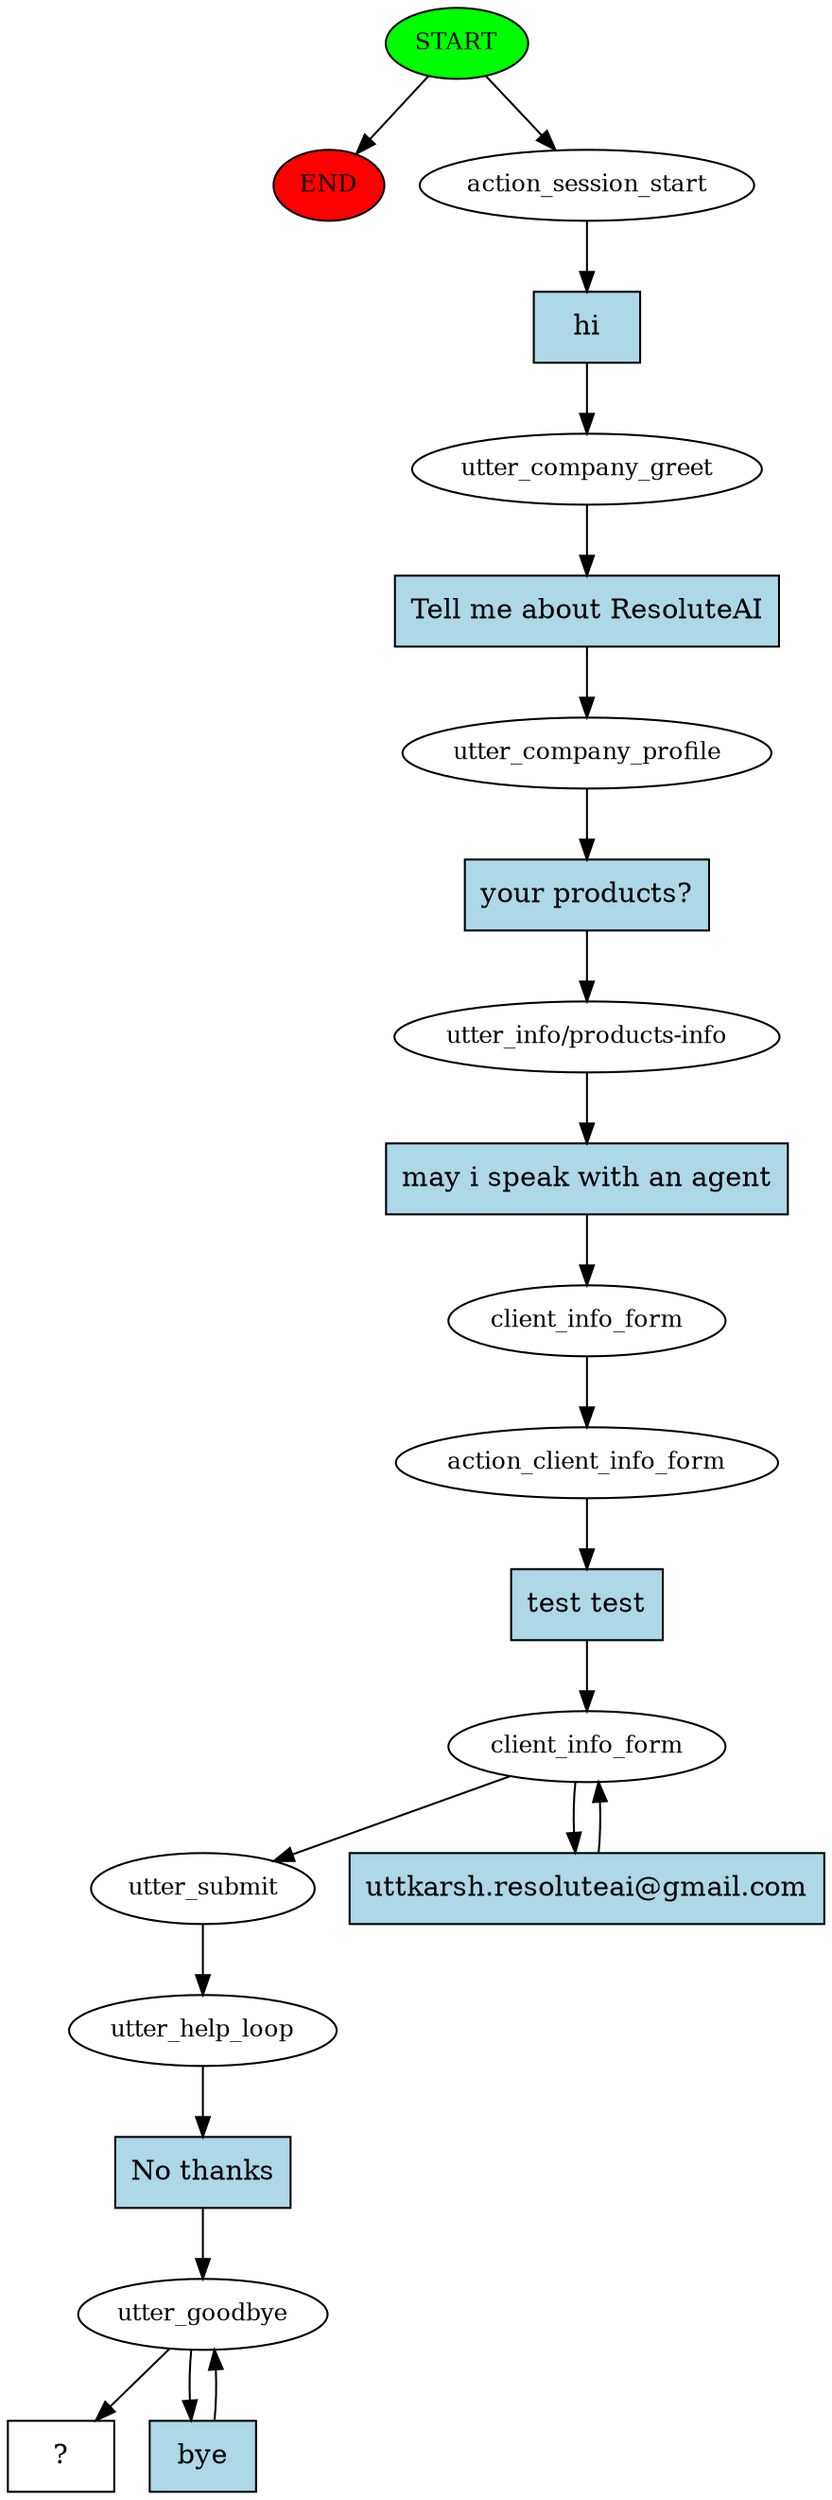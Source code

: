 digraph  {
0 [class="start active", fillcolor=green, fontsize=12, label=START, style=filled];
"-1" [class=end, fillcolor=red, fontsize=12, label=END, style=filled];
1 [class=active, fontsize=12, label=action_session_start];
2 [class=active, fontsize=12, label=utter_company_greet];
3 [class=active, fontsize=12, label=utter_company_profile];
4 [class=active, fontsize=12, label="utter_info/products-info"];
5 [class=active, fontsize=12, label=client_info_form];
6 [class=active, fontsize=12, label=action_client_info_form];
7 [class=active, fontsize=12, label=client_info_form];
10 [class=active, fontsize=12, label=utter_submit];
11 [class=active, fontsize=12, label=utter_help_loop];
12 [class=active, fontsize=12, label=utter_goodbye];
14 [class="intent dashed active", label="  ?  ", shape=rect];
15 [class="intent active", fillcolor=lightblue, label=hi, shape=rect, style=filled];
16 [class="intent active", fillcolor=lightblue, label="Tell me about ResoluteAI", shape=rect, style=filled];
17 [class="intent active", fillcolor=lightblue, label="your products?", shape=rect, style=filled];
18 [class="intent active", fillcolor=lightblue, label="may i speak with an agent", shape=rect, style=filled];
19 [class="intent active", fillcolor=lightblue, label="test test", shape=rect, style=filled];
20 [class="intent active", fillcolor=lightblue, label="uttkarsh.resoluteai@gmail.com", shape=rect, style=filled];
21 [class="intent active", fillcolor=lightblue, label="No thanks", shape=rect, style=filled];
22 [class="intent active", fillcolor=lightblue, label=bye, shape=rect, style=filled];
0 -> "-1"  [class="", key=NONE, label=""];
0 -> 1  [class=active, key=NONE, label=""];
1 -> 15  [class=active, key=0];
2 -> 16  [class=active, key=0];
3 -> 17  [class=active, key=0];
4 -> 18  [class=active, key=0];
5 -> 6  [class=active, key=NONE, label=""];
6 -> 19  [class=active, key=0];
7 -> 10  [class=active, key=NONE, label=""];
7 -> 20  [class=active, key=0];
10 -> 11  [class=active, key=NONE, label=""];
11 -> 21  [class=active, key=0];
12 -> 14  [class=active, key=NONE, label=""];
12 -> 22  [class=active, key=0];
15 -> 2  [class=active, key=0];
16 -> 3  [class=active, key=0];
17 -> 4  [class=active, key=0];
18 -> 5  [class=active, key=0];
19 -> 7  [class=active, key=0];
20 -> 7  [class=active, key=0];
21 -> 12  [class=active, key=0];
22 -> 12  [class=active, key=0];
}
